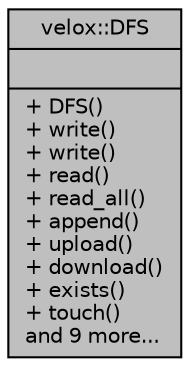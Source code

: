 digraph "velox::DFS"
{
  edge [fontname="Helvetica",fontsize="10",labelfontname="Helvetica",labelfontsize="10"];
  node [fontname="Helvetica",fontsize="10",shape=record];
  Node1 [label="{velox::DFS\n||+ DFS()\l+ write()\l+ write()\l+ read()\l+ read_all()\l+ append()\l+ upload()\l+ download()\l+ exists()\l+ touch()\land 9 more...\l}",height=0.2,width=0.4,color="black", fillcolor="grey75", style="filled" fontcolor="black"];
}
